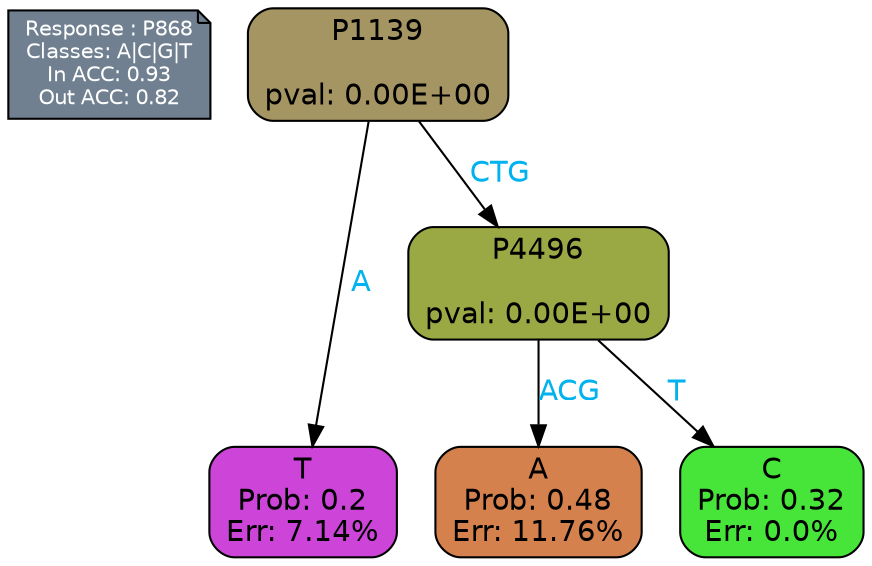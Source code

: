 digraph Tree {
node [shape=box, style="filled, rounded", color="black", fontname=helvetica] ;
graph [ranksep=equally, splines=polylines, bgcolor=transparent, dpi=600] ;
edge [fontname=helvetica] ;
LEGEND [label="Response : P868
Classes: A|C|G|T
In ACC: 0.93
Out ACC: 0.82
",shape=note,align=left,style=filled,fillcolor="slategray",fontcolor="white",fontsize=10];1 [label="P1139

pval: 0.00E+00", fillcolor="#a59562"] ;
2 [label="T
Prob: 0.2
Err: 7.14%", fillcolor="#cc45d8"] ;
3 [label="P4496

pval: 0.00E+00", fillcolor="#9ba945"] ;
4 [label="A
Prob: 0.48
Err: 11.76%", fillcolor="#d5814d"] ;
5 [label="C
Prob: 0.32
Err: 0.0%", fillcolor="#47e539"] ;
1 -> 2 [label="A",fontcolor=deepskyblue2] ;
1 -> 3 [label="CTG",fontcolor=deepskyblue2] ;
3 -> 4 [label="ACG",fontcolor=deepskyblue2] ;
3 -> 5 [label="T",fontcolor=deepskyblue2] ;
{rank = same; 2;4;5;}{rank = same; LEGEND;1;}}